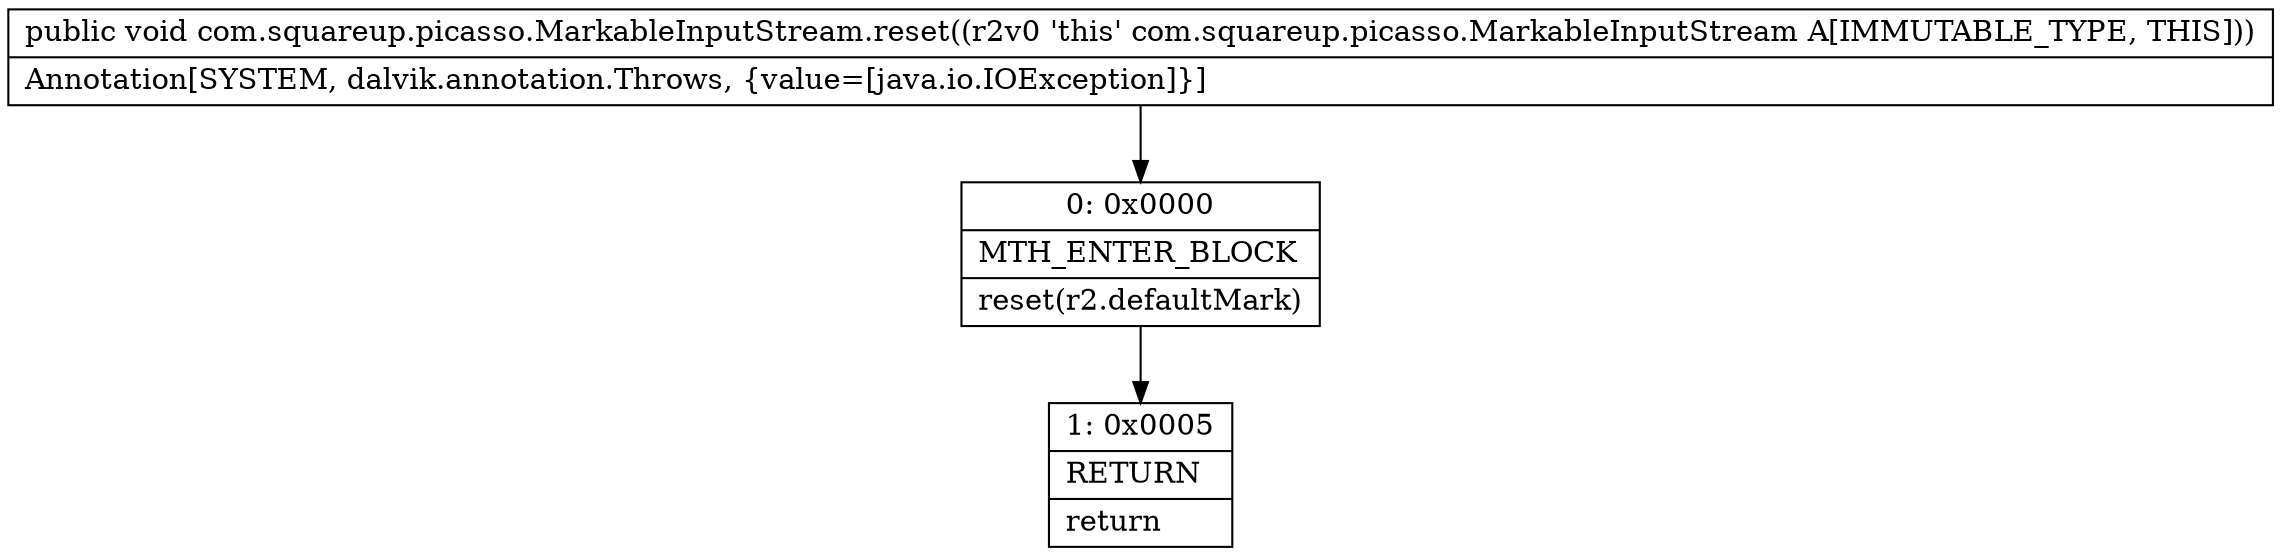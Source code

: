 digraph "CFG forcom.squareup.picasso.MarkableInputStream.reset()V" {
Node_0 [shape=record,label="{0\:\ 0x0000|MTH_ENTER_BLOCK\l|reset(r2.defaultMark)\l}"];
Node_1 [shape=record,label="{1\:\ 0x0005|RETURN\l|return\l}"];
MethodNode[shape=record,label="{public void com.squareup.picasso.MarkableInputStream.reset((r2v0 'this' com.squareup.picasso.MarkableInputStream A[IMMUTABLE_TYPE, THIS]))  | Annotation[SYSTEM, dalvik.annotation.Throws, \{value=[java.io.IOException]\}]\l}"];
MethodNode -> Node_0;
Node_0 -> Node_1;
}

